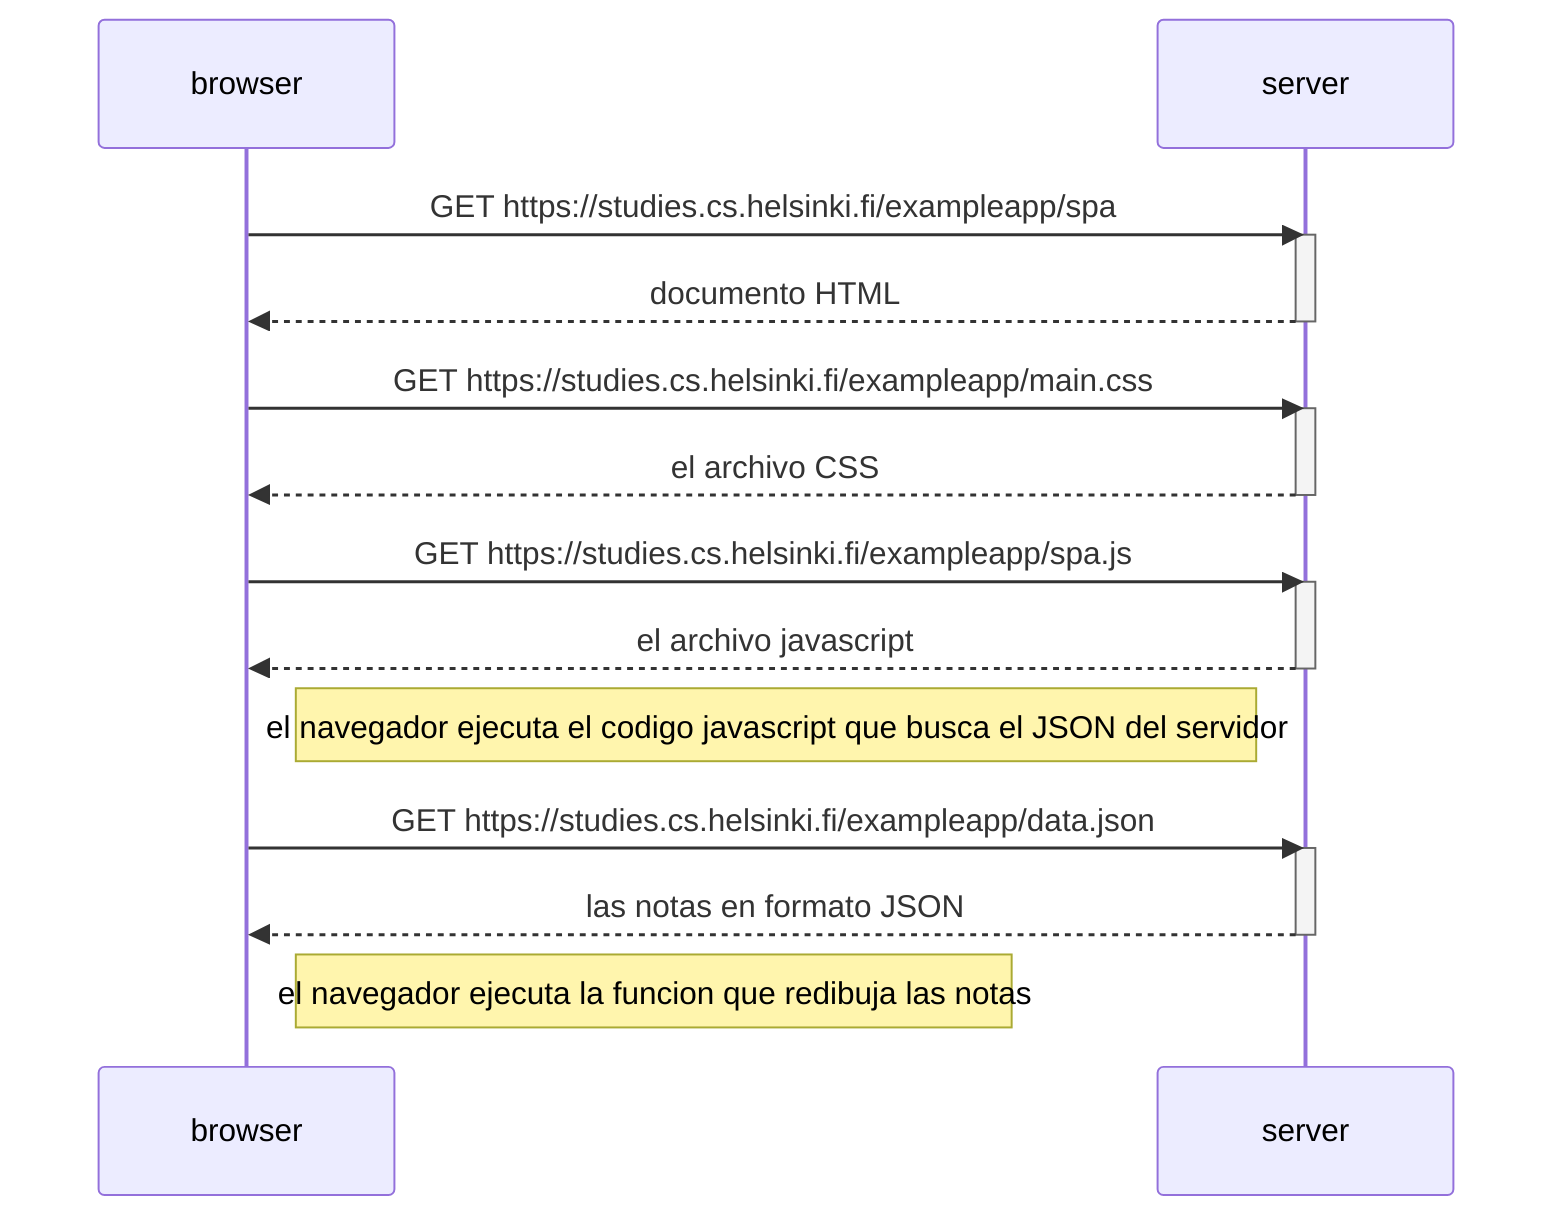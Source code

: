 sequenceDiagram
    participant browser
    participant server

    browser->>server: GET https://studies.cs.helsinki.fi/exampleapp/spa
    activate server
    server-->>browser: documento HTML
    deactivate server

    browser->>server: GET https://studies.cs.helsinki.fi/exampleapp/main.css
    activate server
    server-->>browser: el archivo CSS
    deactivate server

    browser->>server: GET https://studies.cs.helsinki.fi/exampleapp/spa.js
    activate server
    server-->>browser: el archivo javascript
    deactivate server
    Note right of browser: el navegador ejecuta el codigo javascript que busca el JSON del servidor

    browser->>server: GET https://studies.cs.helsinki.fi/exampleapp/data.json
    activate server
    server-->>browser: las notas en formato JSON
    deactivate server

    Note right of browser: el navegador ejecuta la funcion que redibuja las notas